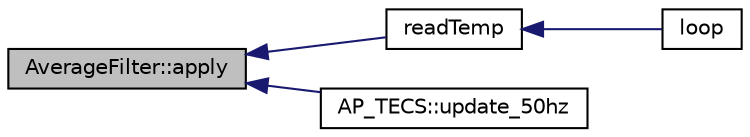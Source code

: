 digraph "AverageFilter::apply"
{
 // INTERACTIVE_SVG=YES
  edge [fontname="Helvetica",fontsize="10",labelfontname="Helvetica",labelfontsize="10"];
  node [fontname="Helvetica",fontsize="10",shape=record];
  rankdir="LR";
  Node1 [label="AverageFilter::apply",height=0.2,width=0.4,color="black", fillcolor="grey75", style="filled" fontcolor="black"];
  Node1 -> Node2 [dir="back",color="midnightblue",fontsize="10",style="solid",fontname="Helvetica"];
  Node2 [label="readTemp",height=0.2,width=0.4,color="black", fillcolor="white", style="filled",URL="$Filter_8pde.html#a935a644f2f83fada63bde53d71d2c357"];
  Node2 -> Node3 [dir="back",color="midnightblue",fontsize="10",style="solid",fontname="Helvetica"];
  Node3 [label="loop",height=0.2,width=0.4,color="black", fillcolor="white", style="filled",URL="$Filter_8pde.html#afe461d27b9c48d5921c00d521181f12f"];
  Node1 -> Node4 [dir="back",color="midnightblue",fontsize="10",style="solid",fontname="Helvetica"];
  Node4 [label="AP_TECS::update_50hz",height=0.2,width=0.4,color="black", fillcolor="white", style="filled",URL="$classAP__TECS.html#a377e250cf83c10b6e7f613d1370f021c"];
}
